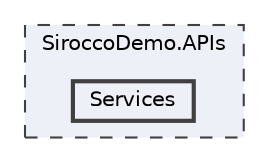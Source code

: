 digraph "SiroccoDemo.APIs/Services"
{
 // LATEX_PDF_SIZE
  bgcolor="transparent";
  edge [fontname=Helvetica,fontsize=10,labelfontname=Helvetica,labelfontsize=10];
  node [fontname=Helvetica,fontsize=10,shape=box,height=0.2,width=0.4];
  compound=true
  subgraph clusterdir_d8b1313e462f24a2a7be9d9d1fc1fe6f {
    graph [ bgcolor="#edf0f7", pencolor="grey25", label="SiroccoDemo.APIs", fontname=Helvetica,fontsize=10 style="filled,dashed", URL="dir_d8b1313e462f24a2a7be9d9d1fc1fe6f.html",tooltip=""]
  dir_cedc416a2a3f44b995a413214944402b [label="Services", fillcolor="#edf0f7", color="grey25", style="filled,bold", URL="dir_cedc416a2a3f44b995a413214944402b.html",tooltip=""];
  }
}
